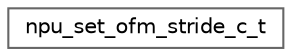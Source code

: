 digraph "Graphical Class Hierarchy"
{
 // LATEX_PDF_SIZE
  bgcolor="transparent";
  edge [fontname=Helvetica,fontsize=10,labelfontname=Helvetica,labelfontsize=10];
  node [fontname=Helvetica,fontsize=10,shape=box,height=0.2,width=0.4];
  rankdir="LR";
  Node0 [id="Node000000",label="npu_set_ofm_stride_c_t",height=0.2,width=0.4,color="grey40", fillcolor="white", style="filled",URL="$structnpu__set__ofm__stride__c__t.html",tooltip=" "];
}
